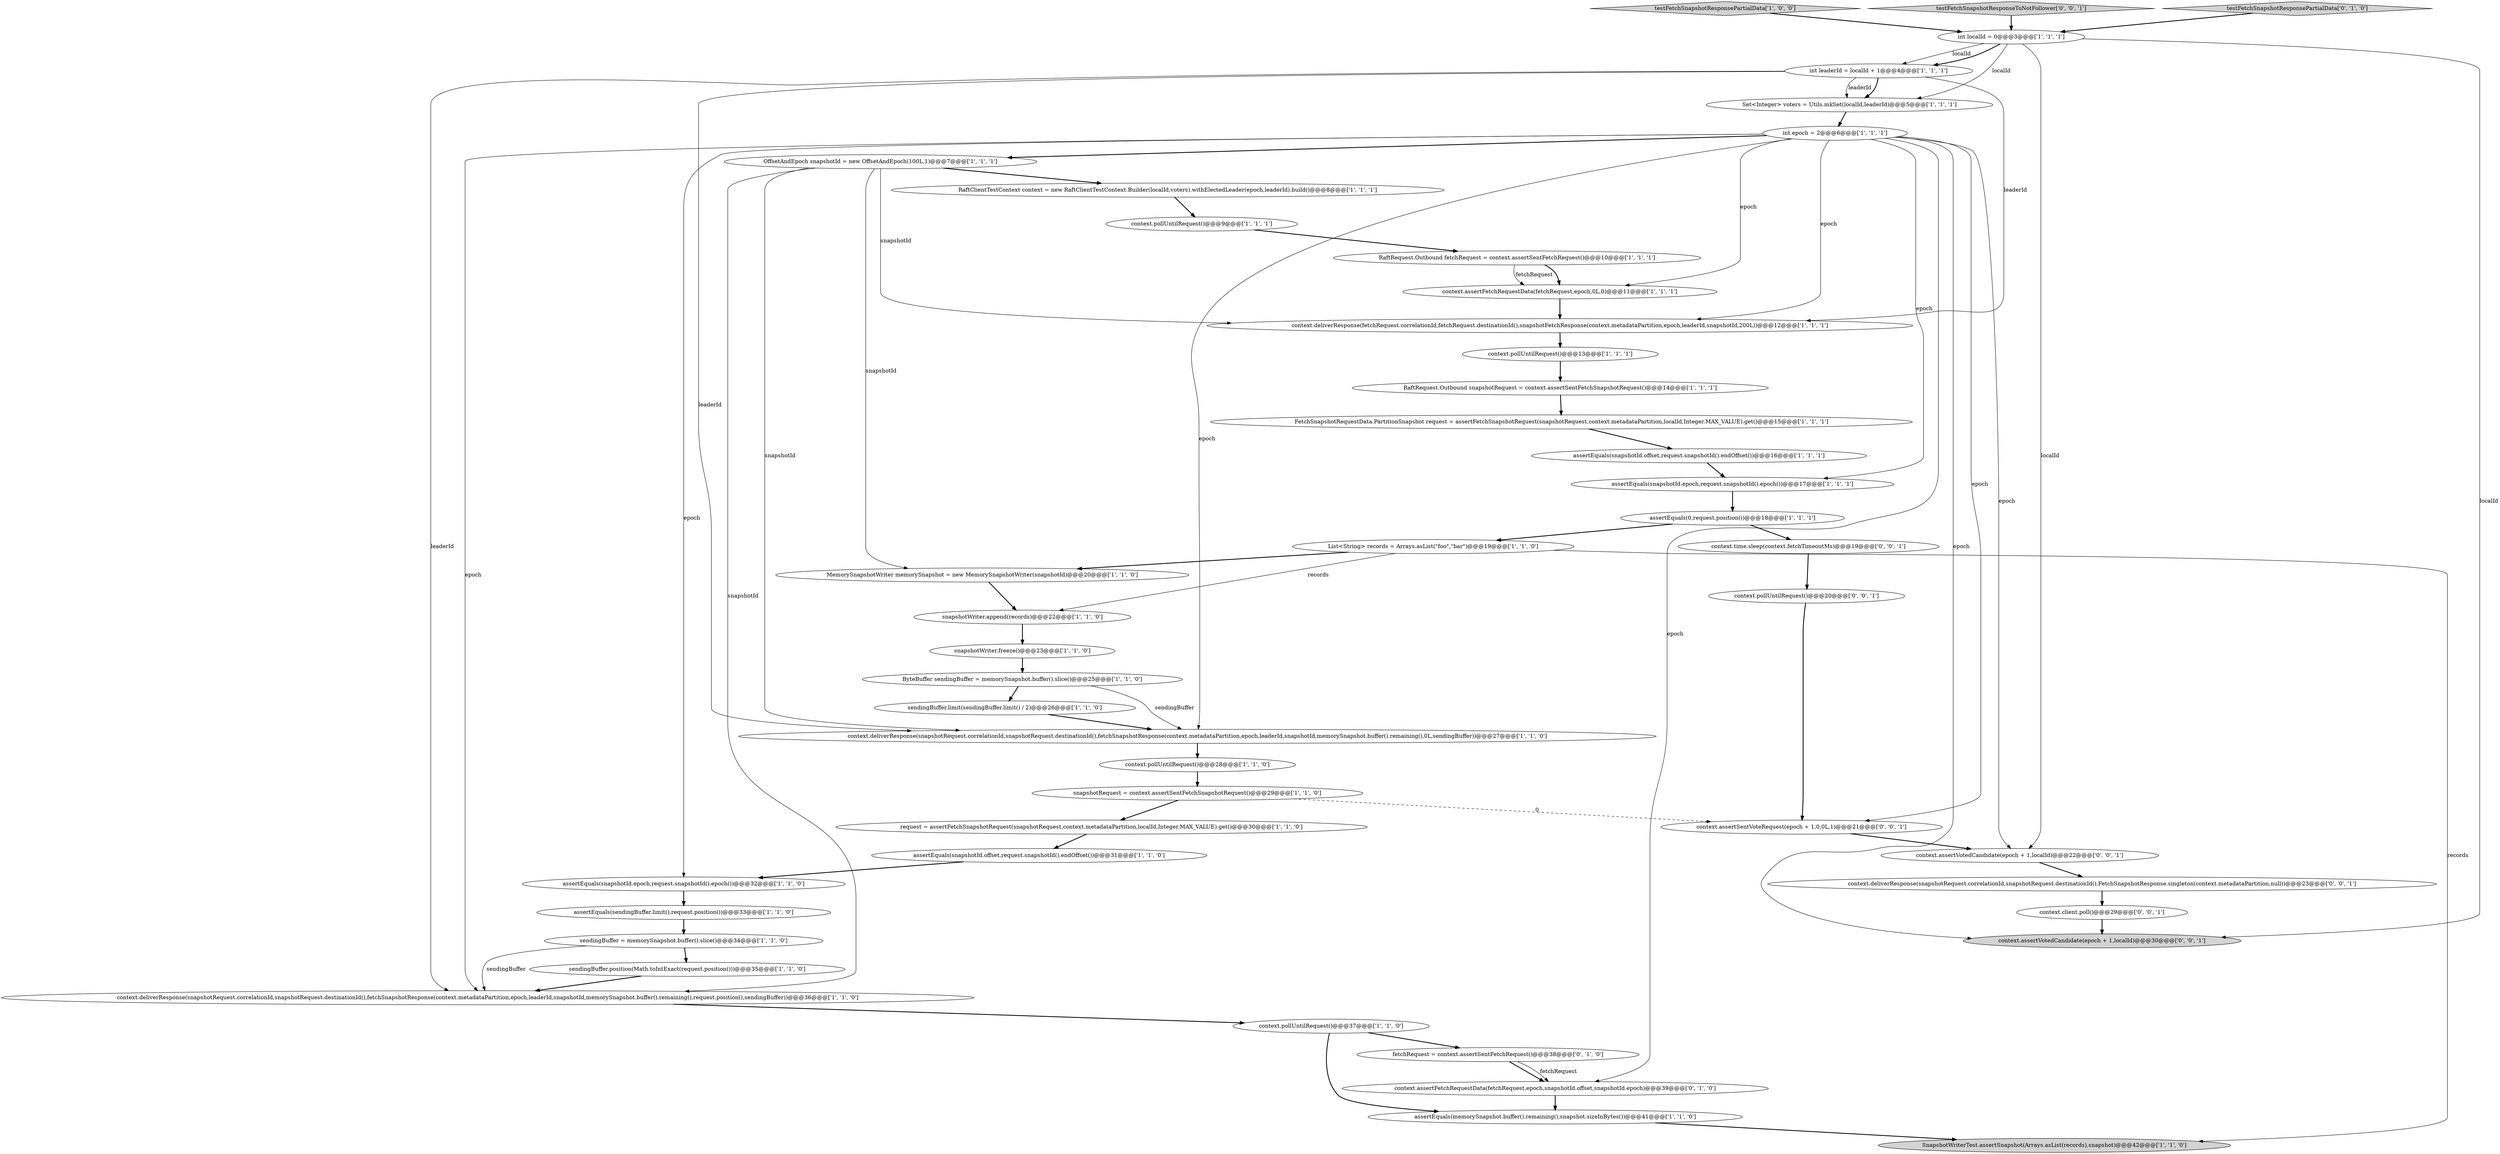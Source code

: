 digraph {
19 [style = filled, label = "snapshotWriter.freeze()@@@23@@@['1', '1', '0']", fillcolor = white, shape = ellipse image = "AAA0AAABBB1BBB"];
4 [style = filled, label = "context.pollUntilRequest()@@@37@@@['1', '1', '0']", fillcolor = white, shape = ellipse image = "AAA0AAABBB1BBB"];
25 [style = filled, label = "RaftRequest.Outbound snapshotRequest = context.assertSentFetchSnapshotRequest()@@@14@@@['1', '1', '1']", fillcolor = white, shape = ellipse image = "AAA0AAABBB1BBB"];
26 [style = filled, label = "assertEquals(snapshotId.offset,request.snapshotId().endOffset())@@@16@@@['1', '1', '1']", fillcolor = white, shape = ellipse image = "AAA0AAABBB1BBB"];
36 [style = filled, label = "context.assertFetchRequestData(fetchRequest,epoch,snapshotId.offset,snapshotId.epoch)@@@39@@@['0', '1', '0']", fillcolor = white, shape = ellipse image = "AAA1AAABBB2BBB"];
28 [style = filled, label = "context.pollUntilRequest()@@@13@@@['1', '1', '1']", fillcolor = white, shape = ellipse image = "AAA0AAABBB1BBB"];
30 [style = filled, label = "ByteBuffer sendingBuffer = memorySnapshot.buffer().slice()@@@25@@@['1', '1', '0']", fillcolor = white, shape = ellipse image = "AAA0AAABBB1BBB"];
0 [style = filled, label = "testFetchSnapshotResponsePartialData['1', '0', '0']", fillcolor = lightgray, shape = diamond image = "AAA0AAABBB1BBB"];
14 [style = filled, label = "context.assertFetchRequestData(fetchRequest,epoch,0L,0)@@@11@@@['1', '1', '1']", fillcolor = white, shape = ellipse image = "AAA0AAABBB1BBB"];
32 [style = filled, label = "assertEquals(snapshotId.offset,request.snapshotId().endOffset())@@@31@@@['1', '1', '0']", fillcolor = white, shape = ellipse image = "AAA0AAABBB1BBB"];
15 [style = filled, label = "context.deliverResponse(snapshotRequest.correlationId,snapshotRequest.destinationId(),fetchSnapshotResponse(context.metadataPartition,epoch,leaderId,snapshotId,memorySnapshot.buffer().remaining(),0L,sendingBuffer))@@@27@@@['1', '1', '0']", fillcolor = white, shape = ellipse image = "AAA0AAABBB1BBB"];
10 [style = filled, label = "context.deliverResponse(snapshotRequest.correlationId,snapshotRequest.destinationId(),fetchSnapshotResponse(context.metadataPartition,epoch,leaderId,snapshotId,memorySnapshot.buffer().remaining(),request.position(),sendingBuffer))@@@36@@@['1', '1', '0']", fillcolor = white, shape = ellipse image = "AAA0AAABBB1BBB"];
20 [style = filled, label = "assertEquals(snapshotId.epoch,request.snapshotId().epoch())@@@32@@@['1', '1', '0']", fillcolor = white, shape = ellipse image = "AAA0AAABBB1BBB"];
35 [style = filled, label = "List<String> records = Arrays.asList(\"foo\",\"bar\")@@@19@@@['1', '1', '0']", fillcolor = white, shape = ellipse image = "AAA0AAABBB1BBB"];
5 [style = filled, label = "RaftRequest.Outbound fetchRequest = context.assertSentFetchRequest()@@@10@@@['1', '1', '1']", fillcolor = white, shape = ellipse image = "AAA0AAABBB1BBB"];
37 [style = filled, label = "fetchRequest = context.assertSentFetchRequest()@@@38@@@['0', '1', '0']", fillcolor = white, shape = ellipse image = "AAA1AAABBB2BBB"];
41 [style = filled, label = "context.assertVotedCandidate(epoch + 1,localId)@@@22@@@['0', '0', '1']", fillcolor = white, shape = ellipse image = "AAA0AAABBB3BBB"];
29 [style = filled, label = "context.deliverResponse(fetchRequest.correlationId,fetchRequest.destinationId(),snapshotFetchResponse(context.metadataPartition,epoch,leaderId,snapshotId,200L))@@@12@@@['1', '1', '1']", fillcolor = white, shape = ellipse image = "AAA0AAABBB1BBB"];
1 [style = filled, label = "Set<Integer> voters = Utils.mkSet(localId,leaderId)@@@5@@@['1', '1', '1']", fillcolor = white, shape = ellipse image = "AAA0AAABBB1BBB"];
6 [style = filled, label = "assertEquals(sendingBuffer.limit(),request.position())@@@33@@@['1', '1', '0']", fillcolor = white, shape = ellipse image = "AAA0AAABBB1BBB"];
18 [style = filled, label = "MemorySnapshotWriter memorySnapshot = new MemorySnapshotWriter(snapshotId)@@@20@@@['1', '1', '0']", fillcolor = white, shape = ellipse image = "AAA0AAABBB1BBB"];
3 [style = filled, label = "RaftClientTestContext context = new RaftClientTestContext.Builder(localId,voters).withElectedLeader(epoch,leaderId).build()@@@8@@@['1', '1', '1']", fillcolor = white, shape = ellipse image = "AAA0AAABBB1BBB"];
21 [style = filled, label = "int localId = 0@@@3@@@['1', '1', '1']", fillcolor = white, shape = ellipse image = "AAA0AAABBB1BBB"];
11 [style = filled, label = "int epoch = 2@@@6@@@['1', '1', '1']", fillcolor = white, shape = ellipse image = "AAA0AAABBB1BBB"];
17 [style = filled, label = "FetchSnapshotRequestData.PartitionSnapshot request = assertFetchSnapshotRequest(snapshotRequest,context.metadataPartition,localId,Integer.MAX_VALUE).get()@@@15@@@['1', '1', '1']", fillcolor = white, shape = ellipse image = "AAA0AAABBB1BBB"];
43 [style = filled, label = "context.client.poll()@@@29@@@['0', '0', '1']", fillcolor = white, shape = ellipse image = "AAA0AAABBB3BBB"];
27 [style = filled, label = "int leaderId = localId + 1@@@4@@@['1', '1', '1']", fillcolor = white, shape = ellipse image = "AAA0AAABBB1BBB"];
8 [style = filled, label = "context.pollUntilRequest()@@@9@@@['1', '1', '1']", fillcolor = white, shape = ellipse image = "AAA0AAABBB1BBB"];
9 [style = filled, label = "snapshotWriter.append(records)@@@22@@@['1', '1', '0']", fillcolor = white, shape = ellipse image = "AAA0AAABBB1BBB"];
2 [style = filled, label = "request = assertFetchSnapshotRequest(snapshotRequest,context.metadataPartition,localId,Integer.MAX_VALUE).get()@@@30@@@['1', '1', '0']", fillcolor = white, shape = ellipse image = "AAA0AAABBB1BBB"];
16 [style = filled, label = "sendingBuffer = memorySnapshot.buffer().slice()@@@34@@@['1', '1', '0']", fillcolor = white, shape = ellipse image = "AAA0AAABBB1BBB"];
33 [style = filled, label = "context.pollUntilRequest()@@@28@@@['1', '1', '0']", fillcolor = white, shape = ellipse image = "AAA0AAABBB1BBB"];
40 [style = filled, label = "context.time.sleep(context.fetchTimeoutMs)@@@19@@@['0', '0', '1']", fillcolor = white, shape = ellipse image = "AAA0AAABBB3BBB"];
13 [style = filled, label = "sendingBuffer.position(Math.toIntExact(request.position()))@@@35@@@['1', '1', '0']", fillcolor = white, shape = ellipse image = "AAA0AAABBB1BBB"];
7 [style = filled, label = "OffsetAndEpoch snapshotId = new OffsetAndEpoch(100L,1)@@@7@@@['1', '1', '1']", fillcolor = white, shape = ellipse image = "AAA0AAABBB1BBB"];
22 [style = filled, label = "sendingBuffer.limit(sendingBuffer.limit() / 2)@@@26@@@['1', '1', '0']", fillcolor = white, shape = ellipse image = "AAA0AAABBB1BBB"];
23 [style = filled, label = "snapshotRequest = context.assertSentFetchSnapshotRequest()@@@29@@@['1', '1', '0']", fillcolor = white, shape = ellipse image = "AAA0AAABBB1BBB"];
45 [style = filled, label = "context.assertSentVoteRequest(epoch + 1,0,0L,1)@@@21@@@['0', '0', '1']", fillcolor = white, shape = ellipse image = "AAA0AAABBB3BBB"];
44 [style = filled, label = "context.assertVotedCandidate(epoch + 1,localId)@@@30@@@['0', '0', '1']", fillcolor = lightgray, shape = ellipse image = "AAA0AAABBB3BBB"];
31 [style = filled, label = "assertEquals(memorySnapshot.buffer().remaining(),snapshot.sizeInBytes())@@@41@@@['1', '1', '0']", fillcolor = white, shape = ellipse image = "AAA0AAABBB1BBB"];
12 [style = filled, label = "assertEquals(0,request.position())@@@18@@@['1', '1', '1']", fillcolor = white, shape = ellipse image = "AAA0AAABBB1BBB"];
24 [style = filled, label = "SnapshotWriterTest.assertSnapshot(Arrays.asList(records),snapshot)@@@42@@@['1', '1', '0']", fillcolor = lightgray, shape = ellipse image = "AAA0AAABBB1BBB"];
39 [style = filled, label = "testFetchSnapshotResponseToNotFollower['0', '0', '1']", fillcolor = lightgray, shape = diamond image = "AAA0AAABBB3BBB"];
42 [style = filled, label = "context.deliverResponse(snapshotRequest.correlationId,snapshotRequest.destinationId(),FetchSnapshotResponse.singleton(context.metadataPartition,null))@@@23@@@['0', '0', '1']", fillcolor = white, shape = ellipse image = "AAA0AAABBB3BBB"];
46 [style = filled, label = "context.pollUntilRequest()@@@20@@@['0', '0', '1']", fillcolor = white, shape = ellipse image = "AAA0AAABBB3BBB"];
34 [style = filled, label = "assertEquals(snapshotId.epoch,request.snapshotId().epoch())@@@17@@@['1', '1', '1']", fillcolor = white, shape = ellipse image = "AAA0AAABBB1BBB"];
38 [style = filled, label = "testFetchSnapshotResponsePartialData['0', '1', '0']", fillcolor = lightgray, shape = diamond image = "AAA0AAABBB2BBB"];
11->41 [style = solid, label="epoch"];
11->15 [style = solid, label="epoch"];
5->14 [style = bold, label=""];
9->19 [style = bold, label=""];
23->2 [style = bold, label=""];
12->40 [style = bold, label=""];
27->29 [style = solid, label="leaderId"];
11->10 [style = solid, label="epoch"];
7->18 [style = solid, label="snapshotId"];
17->26 [style = bold, label=""];
8->5 [style = bold, label=""];
20->6 [style = bold, label=""];
19->30 [style = bold, label=""];
2->32 [style = bold, label=""];
15->33 [style = bold, label=""];
7->29 [style = solid, label="snapshotId"];
29->28 [style = bold, label=""];
30->15 [style = solid, label="sendingBuffer"];
27->10 [style = solid, label="leaderId"];
42->43 [style = bold, label=""];
30->22 [style = bold, label=""];
7->15 [style = solid, label="snapshotId"];
45->41 [style = bold, label=""];
39->21 [style = bold, label=""];
21->44 [style = solid, label="localId"];
21->41 [style = solid, label="localId"];
22->15 [style = bold, label=""];
25->17 [style = bold, label=""];
16->13 [style = bold, label=""];
4->37 [style = bold, label=""];
11->20 [style = solid, label="epoch"];
11->45 [style = solid, label="epoch"];
1->11 [style = bold, label=""];
11->7 [style = bold, label=""];
7->3 [style = bold, label=""];
5->14 [style = solid, label="fetchRequest"];
14->29 [style = bold, label=""];
32->20 [style = bold, label=""];
21->1 [style = solid, label="localId"];
6->16 [style = bold, label=""];
37->36 [style = bold, label=""];
18->9 [style = bold, label=""];
38->21 [style = bold, label=""];
40->46 [style = bold, label=""];
46->45 [style = bold, label=""];
27->15 [style = solid, label="leaderId"];
11->34 [style = solid, label="epoch"];
27->1 [style = bold, label=""];
10->4 [style = bold, label=""];
26->34 [style = bold, label=""];
33->23 [style = bold, label=""];
36->31 [style = bold, label=""];
11->36 [style = solid, label="epoch"];
12->35 [style = bold, label=""];
37->36 [style = solid, label="fetchRequest"];
11->29 [style = solid, label="epoch"];
3->8 [style = bold, label=""];
11->14 [style = solid, label="epoch"];
11->44 [style = solid, label="epoch"];
21->27 [style = solid, label="localId"];
35->24 [style = solid, label="records"];
21->27 [style = bold, label=""];
34->12 [style = bold, label=""];
35->18 [style = bold, label=""];
16->10 [style = solid, label="sendingBuffer"];
0->21 [style = bold, label=""];
4->31 [style = bold, label=""];
41->42 [style = bold, label=""];
7->10 [style = solid, label="snapshotId"];
35->9 [style = solid, label="records"];
31->24 [style = bold, label=""];
13->10 [style = bold, label=""];
23->45 [style = dashed, label="0"];
43->44 [style = bold, label=""];
28->25 [style = bold, label=""];
27->1 [style = solid, label="leaderId"];
}
